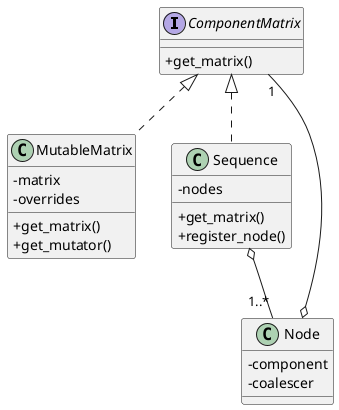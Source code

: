 @startuml TransformSequence
skinparam ClassAttributeIconSize 0

interface ComponentMatrix {
	+ get_matrix()
}

class Node {
	- component
	- coalescer
}

class MutableMatrix {
	- matrix
	- overrides

	+ get_matrix()
	+ get_mutator()
}

class Sequence {
	- nodes

	+ get_matrix()
	+ register_node()
}

Sequence o-- "1..*" Node
Node o-- "1" ComponentMatrix

ComponentMatrix <|.. MutableMatrix
ComponentMatrix <|.. Sequence

@enduml
